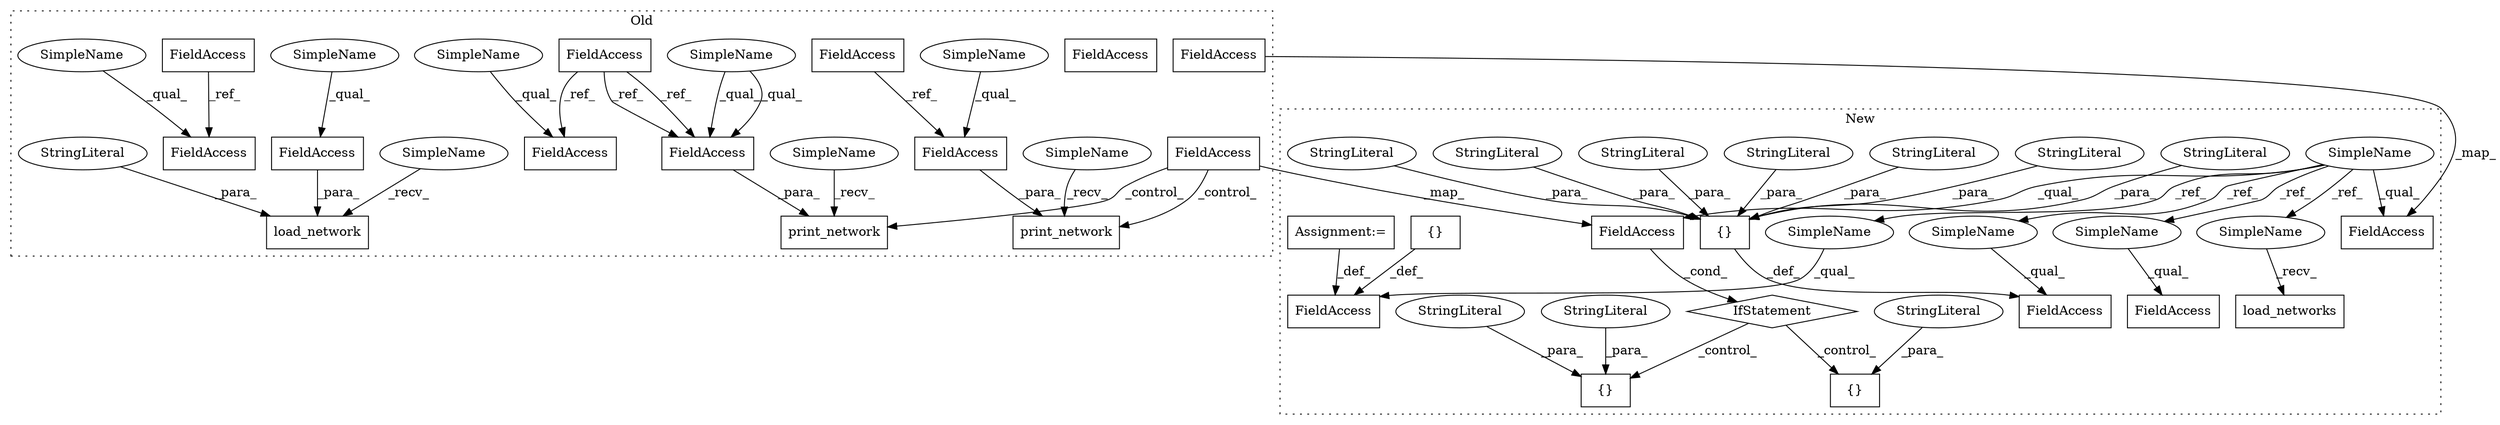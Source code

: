 digraph G {
subgraph cluster0 {
1 [label="print_network" a="32" s="2646,2683" l="14,1" shape="box"];
3 [label="print_network" a="32" s="2701,2738" l="14,1" shape="box"];
4 [label="FieldAccess" a="22" s="856" l="11" shape="box"];
7 [label="FieldAccess" a="22" s="2615" l="12" shape="box"];
13 [label="load_network" a="32" s="1292,1334" l="13,1" shape="box"];
14 [label="StringLiteral" a="45" s="1317" l="5" shape="ellipse"];
15 [label="FieldAccess" a="22" s="1305" l="11" shape="box"];
16 [label="FieldAccess" a="22" s="2660" l="11" shape="box"];
17 [label="FieldAccess" a="22" s="1000" l="11" shape="box"];
24 [label="FieldAccess" a="22" s="510" l="11" shape="box"];
31 [label="FieldAccess" a="22" s="2528" l="11" shape="box"];
32 [label="FieldAccess" a="22" s="1389" l="11" shape="box"];
36 [label="FieldAccess" a="22" s="1347" l="12" shape="box"];
37 [label="SimpleName" a="42" s="2692" l="8" shape="ellipse"];
38 [label="SimpleName" a="42" s="2637" l="8" shape="ellipse"];
39 [label="FieldAccess" a="22" s="2715" l="11" shape="box"];
44 [label="FieldAccess" a="22" s="2660" l="11" shape="box"];
45 [label="SimpleName" a="42" s="1287" l="4" shape="ellipse"];
46 [label="SimpleName" a="42" s="1389" l="4" shape="ellipse"];
47 [label="SimpleName" a="42" s="2715" l="4" shape="ellipse"];
48 [label="SimpleName" a="42" s="2660" l="4" shape="ellipse"];
49 [label="SimpleName" a="42" s="1305" l="4" shape="ellipse"];
50 [label="SimpleName" a="42" s="2528" l="4" shape="ellipse"];
label = "Old";
style="dotted";
}
subgraph cluster1 {
2 [label="load_networks" a="32" s="1776,1805" l="14,1" shape="box"];
5 [label="SimpleName" a="42" s="292" l="4" shape="ellipse"];
6 [label="FieldAccess" a="22" s="933" l="12" shape="box"];
8 [label="{}" a="4" s="1060,1072" l="1,1" shape="box"];
9 [label="StringLiteral" a="45" s="1067" l="5" shape="ellipse"];
10 [label="{}" a="4" s="984,1008" l="1,1" shape="box"];
11 [label="StringLiteral" a="45" s="985" l="5" shape="ellipse"];
12 [label="StringLiteral" a="45" s="997" l="5" shape="ellipse"];
18 [label="FieldAccess" a="22" s="515" l="15" shape="box"];
19 [label="{}" a="4" s="543,603" l="1,1" shape="box"];
20 [label="StringLiteral" a="45" s="566" l="7" shape="ellipse"];
21 [label="StringLiteral" a="45" s="574" l="5" shape="ellipse"];
22 [label="StringLiteral" a="45" s="550" l="5" shape="ellipse"];
23 [label="StringLiteral" a="45" s="580" l="5" shape="ellipse"];
25 [label="FieldAccess" a="22" s="872" l="17" shape="box"];
26 [label="{}" a="4" s="637,663" l="1,1" shape="box"];
27 [label="StringLiteral" a="45" s="596" l="7" shape="ellipse"];
28 [label="StringLiteral" a="45" s="586" l="9" shape="ellipse"];
29 [label="StringLiteral" a="45" s="544" l="5" shape="ellipse"];
30 [label="FieldAccess" a="22" s="751" l="8" shape="box"];
33 [label="IfStatement" a="25" s="929,945" l="4,2" shape="diamond"];
34 [label="Assignment:=" a="7" s="684" l="1" shape="box"];
35 [label="FieldAccess" a="22" s="734" l="12" shape="box"];
40 [label="SimpleName" a="42" s="751" l="4" shape="ellipse"];
41 [label="SimpleName" a="42" s="1771" l="4" shape="ellipse"];
42 [label="SimpleName" a="42" s="515" l="4" shape="ellipse"];
43 [label="SimpleName" a="42" s="872" l="4" shape="ellipse"];
label = "New";
style="dotted";
}
4 -> 44 [label="_ref_"];
4 -> 44 [label="_ref_"];
4 -> 32 [label="_ref_"];
5 -> 43 [label="_ref_"];
5 -> 42 [label="_ref_"];
5 -> 6 [label="_qual_"];
5 -> 35 [label="_qual_"];
5 -> 40 [label="_ref_"];
5 -> 41 [label="_ref_"];
6 -> 33 [label="_cond_"];
7 -> 1 [label="_control_"];
7 -> 3 [label="_control_"];
7 -> 6 [label="_map_"];
9 -> 8 [label="_para_"];
11 -> 10 [label="_para_"];
12 -> 10 [label="_para_"];
14 -> 13 [label="_para_"];
15 -> 13 [label="_para_"];
17 -> 39 [label="_ref_"];
19 -> 18 [label="_def_"];
20 -> 19 [label="_para_"];
21 -> 19 [label="_para_"];
22 -> 19 [label="_para_"];
23 -> 19 [label="_para_"];
24 -> 31 [label="_ref_"];
26 -> 25 [label="_def_"];
27 -> 19 [label="_para_"];
28 -> 19 [label="_para_"];
29 -> 19 [label="_para_"];
33 -> 8 [label="_control_"];
33 -> 10 [label="_control_"];
34 -> 25 [label="_def_"];
36 -> 35 [label="_map_"];
37 -> 3 [label="_recv_"];
38 -> 1 [label="_recv_"];
39 -> 3 [label="_para_"];
40 -> 30 [label="_qual_"];
41 -> 2 [label="_recv_"];
42 -> 18 [label="_qual_"];
43 -> 25 [label="_qual_"];
44 -> 1 [label="_para_"];
45 -> 13 [label="_recv_"];
46 -> 32 [label="_qual_"];
47 -> 39 [label="_qual_"];
48 -> 44 [label="_qual_"];
48 -> 44 [label="_qual_"];
49 -> 15 [label="_qual_"];
50 -> 31 [label="_qual_"];
}
